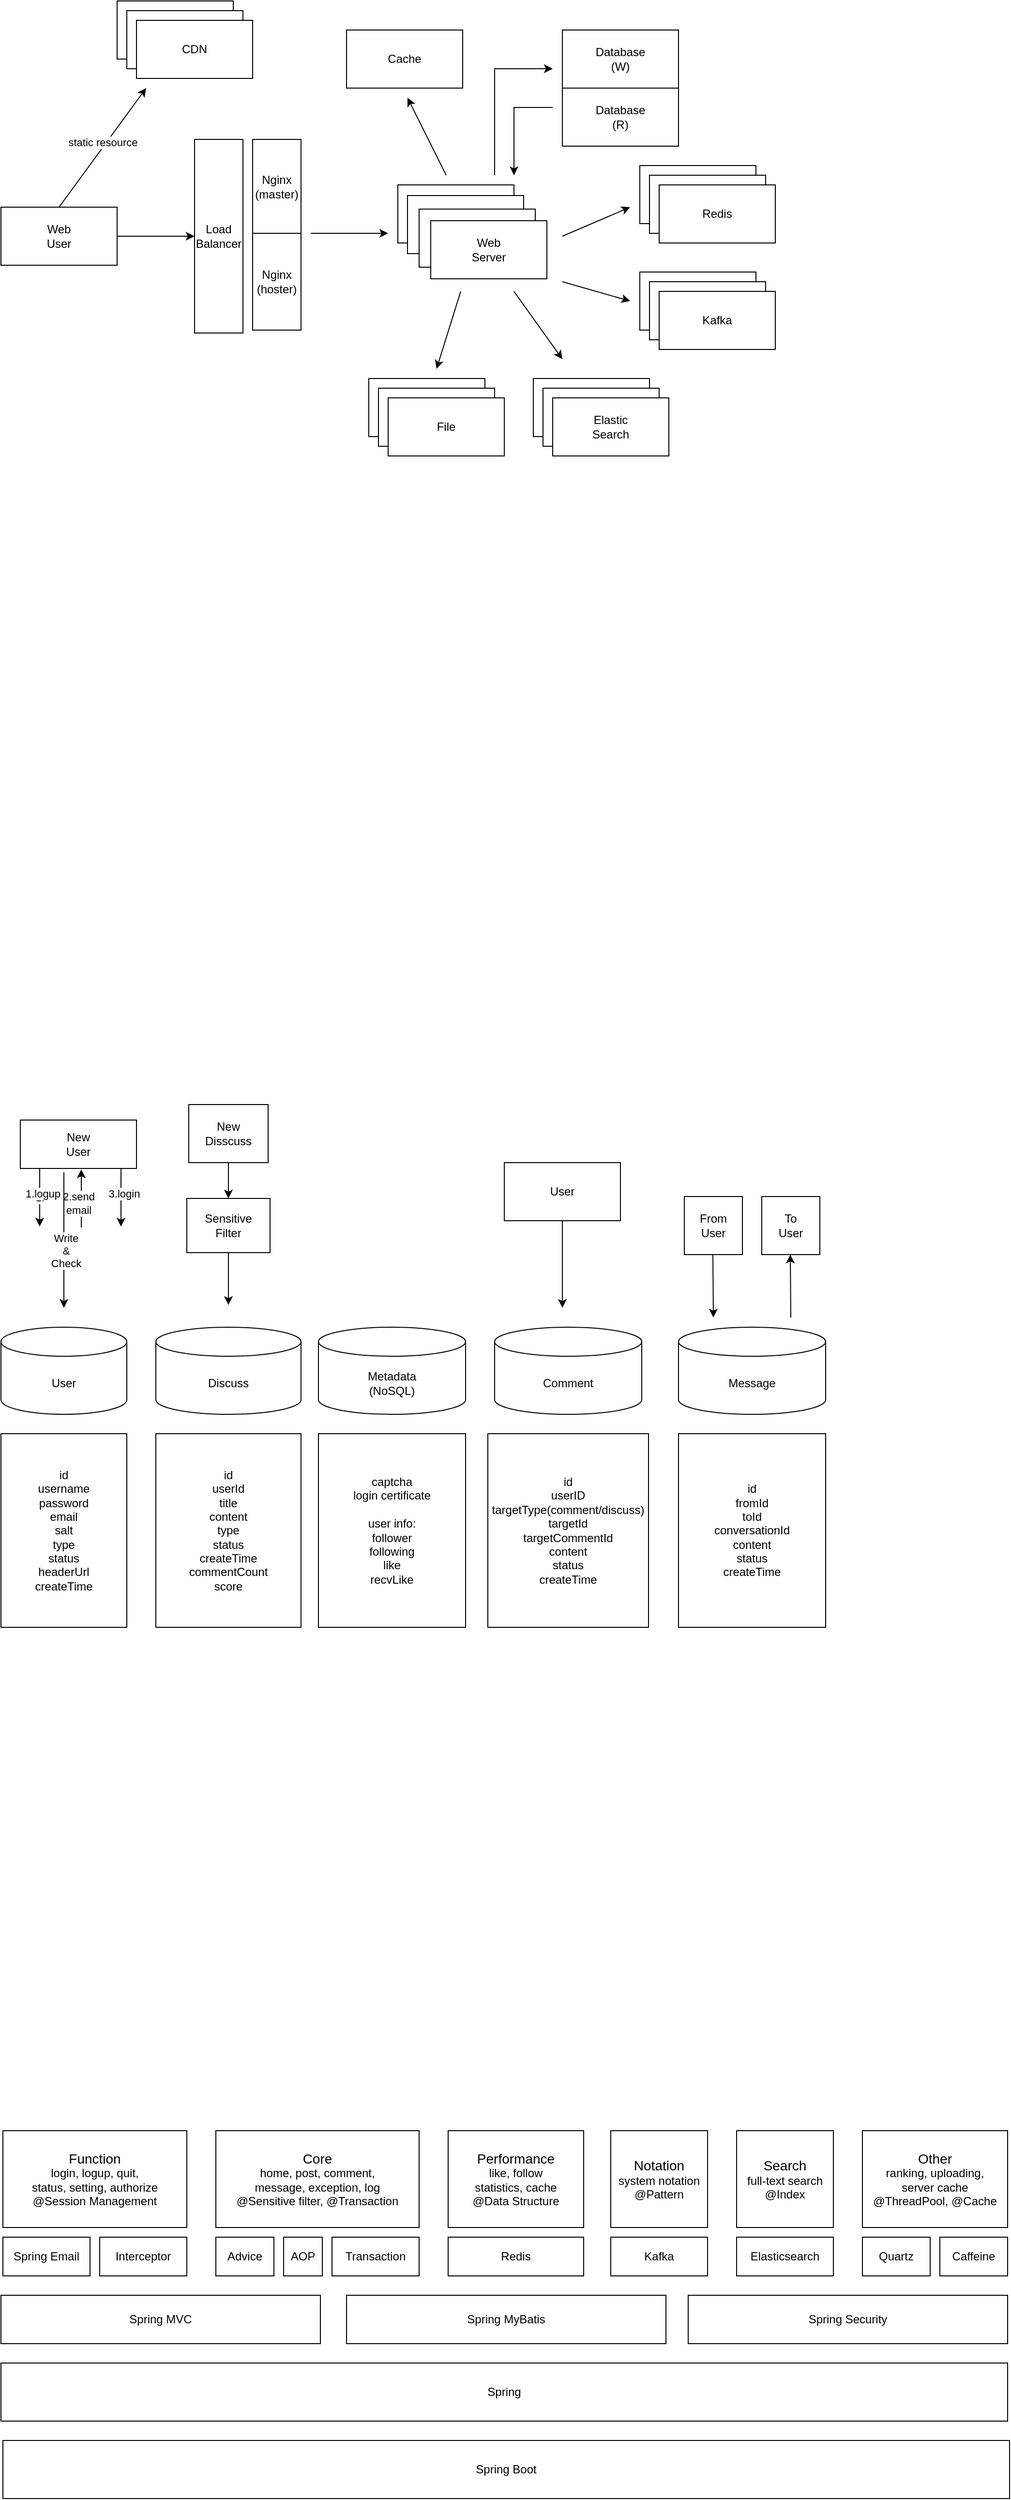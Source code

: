 <mxfile version="21.6.7" type="github">
  <diagram name="Page-1" id="dDeGqRXp0xGCJ_mann2E">
    <mxGraphModel dx="923" dy="1694" grid="1" gridSize="10" guides="1" tooltips="1" connect="1" arrows="1" fold="1" page="1" pageScale="1" pageWidth="850" pageHeight="1100" math="0" shadow="0">
      <root>
        <mxCell id="0" />
        <mxCell id="1" parent="0" />
        <mxCell id="2CZnXlwhO2XaA9rqXaDM-6" value="" style="edgeStyle=orthogonalEdgeStyle;rounded=0;orthogonalLoop=1;jettySize=auto;html=1;" edge="1" parent="1" source="2CZnXlwhO2XaA9rqXaDM-1" target="2CZnXlwhO2XaA9rqXaDM-5">
          <mxGeometry relative="1" as="geometry" />
        </mxCell>
        <mxCell id="2CZnXlwhO2XaA9rqXaDM-1" value="Web&lt;br&gt;User" style="rounded=0;whiteSpace=wrap;html=1;" vertex="1" parent="1">
          <mxGeometry x="40" y="-857" width="120" height="60" as="geometry" />
        </mxCell>
        <mxCell id="2CZnXlwhO2XaA9rqXaDM-5" value="Load&lt;br&gt;Balancer" style="whiteSpace=wrap;html=1;rounded=0;" vertex="1" parent="1">
          <mxGeometry x="240" y="-927" width="50" height="200" as="geometry" />
        </mxCell>
        <mxCell id="2CZnXlwhO2XaA9rqXaDM-9" value="" style="endArrow=classic;html=1;rounded=0;exitX=1;exitY=0.5;exitDx=0;exitDy=0;" edge="1" parent="1">
          <mxGeometry width="50" height="50" relative="1" as="geometry">
            <mxPoint x="360" y="-830" as="sourcePoint" />
            <mxPoint x="440" y="-830" as="targetPoint" />
          </mxGeometry>
        </mxCell>
        <mxCell id="2CZnXlwhO2XaA9rqXaDM-8" value="" style="rounded=0;whiteSpace=wrap;html=1;" vertex="1" parent="1">
          <mxGeometry x="450" y="-880" width="120" height="60" as="geometry" />
        </mxCell>
        <mxCell id="2CZnXlwhO2XaA9rqXaDM-12" value="User" style="shape=cylinder3;whiteSpace=wrap;html=1;boundedLbl=1;backgroundOutline=1;size=15;" vertex="1" parent="1">
          <mxGeometry x="40" y="300" width="130" height="90" as="geometry" />
        </mxCell>
        <mxCell id="2CZnXlwhO2XaA9rqXaDM-13" value="" style="rounded=0;whiteSpace=wrap;html=1;" vertex="1" parent="1">
          <mxGeometry x="460" y="-869" width="120" height="60" as="geometry" />
        </mxCell>
        <mxCell id="2CZnXlwhO2XaA9rqXaDM-14" value="Web&lt;br&gt;Server" style="rounded=0;whiteSpace=wrap;html=1;" vertex="1" parent="1">
          <mxGeometry x="472" y="-855" width="120" height="60" as="geometry" />
        </mxCell>
        <mxCell id="2CZnXlwhO2XaA9rqXaDM-15" value="Discuss" style="shape=cylinder3;whiteSpace=wrap;html=1;boundedLbl=1;backgroundOutline=1;size=15;" vertex="1" parent="1">
          <mxGeometry x="200" y="300" width="150" height="90" as="geometry" />
        </mxCell>
        <mxCell id="2CZnXlwhO2XaA9rqXaDM-16" value="Metadata&lt;br&gt;(NoSQL)" style="shape=cylinder3;whiteSpace=wrap;html=1;boundedLbl=1;backgroundOutline=1;size=15;" vertex="1" parent="1">
          <mxGeometry x="368" y="300" width="152" height="90" as="geometry" />
        </mxCell>
        <mxCell id="2CZnXlwhO2XaA9rqXaDM-18" value="Web&lt;br&gt;Server" style="rounded=0;whiteSpace=wrap;html=1;" vertex="1" parent="1">
          <mxGeometry x="484" y="-843" width="120" height="60" as="geometry" />
        </mxCell>
        <mxCell id="2CZnXlwhO2XaA9rqXaDM-19" value="id&lt;br&gt;username&lt;br&gt;password&lt;br&gt;email&lt;br&gt;salt&lt;br&gt;type&lt;br&gt;status&lt;br&gt;headerUrl&lt;br&gt;createTime" style="rounded=0;whiteSpace=wrap;html=1;" vertex="1" parent="1">
          <mxGeometry x="40" y="410" width="130" height="200" as="geometry" />
        </mxCell>
        <mxCell id="2CZnXlwhO2XaA9rqXaDM-20" value="id&lt;br&gt;userId&lt;br&gt;title&lt;br&gt;content&lt;br&gt;type&lt;br&gt;status&lt;br&gt;createTime&lt;br&gt;commentCount&lt;br&gt;score" style="rounded=0;whiteSpace=wrap;html=1;" vertex="1" parent="1">
          <mxGeometry x="200" y="410" width="150" height="200" as="geometry" />
        </mxCell>
        <mxCell id="2CZnXlwhO2XaA9rqXaDM-21" value="captcha&lt;br&gt;login certificate&lt;br&gt;&lt;br&gt;user info:&lt;br&gt;follower&lt;br&gt;following&lt;br&gt;like&lt;br&gt;recvLike" style="rounded=0;whiteSpace=wrap;html=1;" vertex="1" parent="1">
          <mxGeometry x="368" y="410" width="152" height="200" as="geometry" />
        </mxCell>
        <mxCell id="2CZnXlwhO2XaA9rqXaDM-22" value="Comment" style="shape=cylinder3;whiteSpace=wrap;html=1;boundedLbl=1;backgroundOutline=1;size=15;" vertex="1" parent="1">
          <mxGeometry x="550" y="300" width="152" height="90" as="geometry" />
        </mxCell>
        <mxCell id="2CZnXlwhO2XaA9rqXaDM-23" value="id&lt;br&gt;userID&lt;br&gt;targetType(comment/discuss)&lt;br&gt;targetId&lt;br&gt;targetCommentId&lt;br&gt;content&lt;br&gt;status&lt;br&gt;createTime" style="rounded=0;whiteSpace=wrap;html=1;" vertex="1" parent="1">
          <mxGeometry x="543" y="410" width="166" height="200" as="geometry" />
        </mxCell>
        <mxCell id="2CZnXlwhO2XaA9rqXaDM-26" value="1." style="edgeStyle=orthogonalEdgeStyle;rounded=0;orthogonalLoop=1;jettySize=auto;html=1;" edge="1" parent="1">
          <mxGeometry relative="1" as="geometry">
            <mxPoint x="80" y="136" as="sourcePoint" />
            <mxPoint x="80" y="196" as="targetPoint" />
          </mxGeometry>
        </mxCell>
        <mxCell id="2CZnXlwhO2XaA9rqXaDM-27" value="1.logup" style="edgeLabel;html=1;align=center;verticalAlign=middle;resizable=0;points=[];" vertex="1" connectable="0" parent="2CZnXlwhO2XaA9rqXaDM-26">
          <mxGeometry x="-0.15" y="3" relative="1" as="geometry">
            <mxPoint as="offset" />
          </mxGeometry>
        </mxCell>
        <mxCell id="2CZnXlwhO2XaA9rqXaDM-24" value="New&lt;br&gt;User" style="rounded=0;whiteSpace=wrap;html=1;" vertex="1" parent="1">
          <mxGeometry x="60" y="86" width="120" height="50" as="geometry" />
        </mxCell>
        <mxCell id="2CZnXlwhO2XaA9rqXaDM-28" value="" style="edgeStyle=orthogonalEdgeStyle;rounded=0;orthogonalLoop=1;jettySize=auto;html=1;" edge="1" parent="1">
          <mxGeometry relative="1" as="geometry">
            <mxPoint x="123" y="197" as="sourcePoint" />
            <mxPoint x="123" y="137" as="targetPoint" />
          </mxGeometry>
        </mxCell>
        <mxCell id="2CZnXlwhO2XaA9rqXaDM-29" value="2.send&lt;br&gt;email" style="edgeLabel;html=1;align=center;verticalAlign=middle;resizable=0;points=[];" vertex="1" connectable="0" parent="2CZnXlwhO2XaA9rqXaDM-28">
          <mxGeometry x="-0.15" y="3" relative="1" as="geometry">
            <mxPoint as="offset" />
          </mxGeometry>
        </mxCell>
        <mxCell id="2CZnXlwhO2XaA9rqXaDM-30" value="" style="edgeStyle=orthogonalEdgeStyle;rounded=0;orthogonalLoop=1;jettySize=auto;html=1;" edge="1" parent="1">
          <mxGeometry relative="1" as="geometry">
            <mxPoint x="164" y="136" as="sourcePoint" />
            <mxPoint x="164" y="196" as="targetPoint" />
            <Array as="points">
              <mxPoint x="164" y="170" />
              <mxPoint x="164" y="170" />
            </Array>
          </mxGeometry>
        </mxCell>
        <mxCell id="2CZnXlwhO2XaA9rqXaDM-31" value="3.login" style="edgeLabel;html=1;align=center;verticalAlign=middle;resizable=0;points=[];" vertex="1" connectable="0" parent="2CZnXlwhO2XaA9rqXaDM-30">
          <mxGeometry x="-0.15" y="3" relative="1" as="geometry">
            <mxPoint as="offset" />
          </mxGeometry>
        </mxCell>
        <mxCell id="2CZnXlwhO2XaA9rqXaDM-32" value="Message" style="shape=cylinder3;whiteSpace=wrap;html=1;boundedLbl=1;backgroundOutline=1;size=15;" vertex="1" parent="1">
          <mxGeometry x="740" y="300" width="152" height="90" as="geometry" />
        </mxCell>
        <mxCell id="2CZnXlwhO2XaA9rqXaDM-33" value="id&lt;br&gt;fromId&lt;br&gt;toId&lt;br&gt;conversationId&lt;br&gt;content&lt;br&gt;status&lt;br&gt;createTime" style="rounded=0;whiteSpace=wrap;html=1;" vertex="1" parent="1">
          <mxGeometry x="740" y="410" width="152" height="200" as="geometry" />
        </mxCell>
        <mxCell id="2CZnXlwhO2XaA9rqXaDM-36" value="" style="edgeStyle=orthogonalEdgeStyle;rounded=0;orthogonalLoop=1;jettySize=auto;html=1;entryX=0.5;entryY=0;entryDx=0;entryDy=0;" edge="1" parent="1" source="2CZnXlwhO2XaA9rqXaDM-34" target="2CZnXlwhO2XaA9rqXaDM-37">
          <mxGeometry relative="1" as="geometry" />
        </mxCell>
        <mxCell id="2CZnXlwhO2XaA9rqXaDM-34" value="New&lt;br&gt;Disscuss" style="rounded=0;whiteSpace=wrap;html=1;" vertex="1" parent="1">
          <mxGeometry x="234" y="70" width="82" height="60" as="geometry" />
        </mxCell>
        <mxCell id="2CZnXlwhO2XaA9rqXaDM-39" value="" style="edgeStyle=orthogonalEdgeStyle;rounded=0;orthogonalLoop=1;jettySize=auto;html=1;" edge="1" parent="1" source="2CZnXlwhO2XaA9rqXaDM-37">
          <mxGeometry relative="1" as="geometry">
            <mxPoint x="275" y="277" as="targetPoint" />
          </mxGeometry>
        </mxCell>
        <mxCell id="2CZnXlwhO2XaA9rqXaDM-37" value="Sensitive&lt;br&gt;Filter" style="whiteSpace=wrap;html=1;sketch=0;rounded=0;" vertex="1" parent="1">
          <mxGeometry x="232" y="167" width="86" height="56" as="geometry" />
        </mxCell>
        <mxCell id="2CZnXlwhO2XaA9rqXaDM-40" value="" style="endArrow=classic;html=1;rounded=0;" edge="1" parent="1">
          <mxGeometry width="50" height="50" relative="1" as="geometry">
            <mxPoint x="105" y="140" as="sourcePoint" />
            <mxPoint x="105" y="280" as="targetPoint" />
          </mxGeometry>
        </mxCell>
        <mxCell id="2CZnXlwhO2XaA9rqXaDM-41" value="Write&lt;br&gt;&amp;amp;&lt;br&gt;Check" style="edgeLabel;html=1;align=center;verticalAlign=middle;resizable=0;points=[];" vertex="1" connectable="0" parent="2CZnXlwhO2XaA9rqXaDM-40">
          <mxGeometry x="0.156" y="2" relative="1" as="geometry">
            <mxPoint as="offset" />
          </mxGeometry>
        </mxCell>
        <mxCell id="2CZnXlwhO2XaA9rqXaDM-42" value="&lt;font style=&quot;font-size: 14px;&quot;&gt;Function&lt;/font&gt;&lt;br&gt;login, logup, quit,&lt;br&gt;status, setting, authorize&lt;br&gt;@Session Management" style="rounded=0;whiteSpace=wrap;html=1;" vertex="1" parent="1">
          <mxGeometry x="42" y="1130" width="190" height="100" as="geometry" />
        </mxCell>
        <mxCell id="2CZnXlwhO2XaA9rqXaDM-43" value="&lt;font style=&quot;font-size: 14px;&quot;&gt;Core&lt;/font&gt;&lt;br&gt;home, post, comment,&lt;br&gt;message, exception, log&lt;br&gt;@Sensitive filter, @Transaction" style="rounded=0;whiteSpace=wrap;html=1;" vertex="1" parent="1">
          <mxGeometry x="262" y="1130" width="210" height="100" as="geometry" />
        </mxCell>
        <mxCell id="2CZnXlwhO2XaA9rqXaDM-44" value="&lt;span style=&quot;font-size: 14px;&quot;&gt;Performance&lt;/span&gt;&lt;br&gt;like, follow&lt;br&gt;statistics, cache&lt;br&gt;@Data Structure" style="rounded=0;whiteSpace=wrap;html=1;" vertex="1" parent="1">
          <mxGeometry x="502" y="1130" width="140" height="100" as="geometry" />
        </mxCell>
        <mxCell id="2CZnXlwhO2XaA9rqXaDM-45" value="&lt;span style=&quot;font-size: 14px;&quot;&gt;Notation&lt;/span&gt;&lt;br&gt;system notation&lt;br&gt;@Pattern" style="rounded=0;whiteSpace=wrap;html=1;" vertex="1" parent="1">
          <mxGeometry x="670" y="1130" width="100" height="100" as="geometry" />
        </mxCell>
        <mxCell id="2CZnXlwhO2XaA9rqXaDM-46" value="&lt;span style=&quot;font-size: 14px;&quot;&gt;Search&lt;br&gt;&lt;/span&gt;full-text search&lt;br&gt;@Index" style="rounded=0;whiteSpace=wrap;html=1;" vertex="1" parent="1">
          <mxGeometry x="800" y="1130" width="100" height="100" as="geometry" />
        </mxCell>
        <mxCell id="2CZnXlwhO2XaA9rqXaDM-48" value="&lt;span style=&quot;font-size: 14px;&quot;&gt;Other&lt;br&gt;&lt;/span&gt;ranking, uploading,&lt;br&gt;server cache&lt;br&gt;@ThreadPool, @Cache" style="rounded=0;whiteSpace=wrap;html=1;" vertex="1" parent="1">
          <mxGeometry x="930" y="1130" width="150" height="100" as="geometry" />
        </mxCell>
        <mxCell id="2CZnXlwhO2XaA9rqXaDM-49" value="Spring Email" style="rounded=0;whiteSpace=wrap;html=1;" vertex="1" parent="1">
          <mxGeometry x="42" y="1240" width="90" height="40" as="geometry" />
        </mxCell>
        <mxCell id="2CZnXlwhO2XaA9rqXaDM-50" value="Interceptor" style="rounded=0;whiteSpace=wrap;html=1;" vertex="1" parent="1">
          <mxGeometry x="142" y="1240" width="90" height="40" as="geometry" />
        </mxCell>
        <mxCell id="2CZnXlwhO2XaA9rqXaDM-51" value="Advice" style="rounded=0;whiteSpace=wrap;html=1;" vertex="1" parent="1">
          <mxGeometry x="262" y="1240" width="60" height="40" as="geometry" />
        </mxCell>
        <mxCell id="2CZnXlwhO2XaA9rqXaDM-52" value="Transaction" style="rounded=0;whiteSpace=wrap;html=1;" vertex="1" parent="1">
          <mxGeometry x="382" y="1240" width="90" height="40" as="geometry" />
        </mxCell>
        <mxCell id="2CZnXlwhO2XaA9rqXaDM-53" value="AOP" style="rounded=0;whiteSpace=wrap;html=1;" vertex="1" parent="1">
          <mxGeometry x="332" y="1240" width="40" height="40" as="geometry" />
        </mxCell>
        <mxCell id="2CZnXlwhO2XaA9rqXaDM-54" value="Redis" style="rounded=0;whiteSpace=wrap;html=1;" vertex="1" parent="1">
          <mxGeometry x="502" y="1240" width="140" height="40" as="geometry" />
        </mxCell>
        <mxCell id="2CZnXlwhO2XaA9rqXaDM-55" value="Kafka" style="rounded=0;whiteSpace=wrap;html=1;" vertex="1" parent="1">
          <mxGeometry x="670" y="1240" width="100" height="40" as="geometry" />
        </mxCell>
        <mxCell id="2CZnXlwhO2XaA9rqXaDM-56" value="Elasticsearch" style="rounded=0;whiteSpace=wrap;html=1;" vertex="1" parent="1">
          <mxGeometry x="800" y="1240" width="100" height="40" as="geometry" />
        </mxCell>
        <mxCell id="2CZnXlwhO2XaA9rqXaDM-57" value="Quartz" style="rounded=0;whiteSpace=wrap;html=1;" vertex="1" parent="1">
          <mxGeometry x="930" y="1240" width="70" height="40" as="geometry" />
        </mxCell>
        <mxCell id="2CZnXlwhO2XaA9rqXaDM-58" value="Caffeine" style="rounded=0;whiteSpace=wrap;html=1;" vertex="1" parent="1">
          <mxGeometry x="1010" y="1240" width="70" height="40" as="geometry" />
        </mxCell>
        <mxCell id="2CZnXlwhO2XaA9rqXaDM-59" value="Spring MVC" style="rounded=0;whiteSpace=wrap;html=1;" vertex="1" parent="1">
          <mxGeometry x="40" y="1300" width="330" height="50" as="geometry" />
        </mxCell>
        <mxCell id="2CZnXlwhO2XaA9rqXaDM-62" value="Spring Security" style="rounded=0;whiteSpace=wrap;html=1;" vertex="1" parent="1">
          <mxGeometry x="750" y="1300" width="330" height="50" as="geometry" />
        </mxCell>
        <mxCell id="2CZnXlwhO2XaA9rqXaDM-63" value="Spring MyBatis" style="rounded=0;whiteSpace=wrap;html=1;" vertex="1" parent="1">
          <mxGeometry x="397" y="1300" width="330" height="50" as="geometry" />
        </mxCell>
        <mxCell id="2CZnXlwhO2XaA9rqXaDM-65" value="Spring" style="rounded=0;whiteSpace=wrap;html=1;" vertex="1" parent="1">
          <mxGeometry x="40" y="1370" width="1040" height="60" as="geometry" />
        </mxCell>
        <mxCell id="2CZnXlwhO2XaA9rqXaDM-66" value="Spring Boot" style="rounded=0;whiteSpace=wrap;html=1;" vertex="1" parent="1">
          <mxGeometry x="42" y="1450" width="1040" height="60" as="geometry" />
        </mxCell>
        <mxCell id="2CZnXlwhO2XaA9rqXaDM-67" value="CDN" style="rounded=0;whiteSpace=wrap;html=1;" vertex="1" parent="1">
          <mxGeometry x="160" y="-1070" width="120" height="60" as="geometry" />
        </mxCell>
        <mxCell id="2CZnXlwhO2XaA9rqXaDM-68" value="" style="endArrow=classic;html=1;rounded=0;" edge="1" parent="1">
          <mxGeometry width="50" height="50" relative="1" as="geometry">
            <mxPoint x="100" y="-857" as="sourcePoint" />
            <mxPoint x="190" y="-980" as="targetPoint" />
          </mxGeometry>
        </mxCell>
        <mxCell id="2CZnXlwhO2XaA9rqXaDM-74" value="static resource" style="edgeLabel;html=1;align=center;verticalAlign=middle;resizable=0;points=[];" vertex="1" connectable="0" parent="2CZnXlwhO2XaA9rqXaDM-68">
          <mxGeometry x="0.064" y="4" relative="1" as="geometry">
            <mxPoint as="offset" />
          </mxGeometry>
        </mxCell>
        <mxCell id="2CZnXlwhO2XaA9rqXaDM-70" value="Nginx&lt;br&gt;(master)" style="whiteSpace=wrap;html=1;rounded=0;" vertex="1" parent="1">
          <mxGeometry x="300" y="-927" width="50" height="97" as="geometry" />
        </mxCell>
        <mxCell id="2CZnXlwhO2XaA9rqXaDM-71" value="Nginx&lt;br&gt;(hoster)" style="whiteSpace=wrap;html=1;rounded=0;" vertex="1" parent="1">
          <mxGeometry x="300" y="-830" width="50" height="100" as="geometry" />
        </mxCell>
        <mxCell id="2CZnXlwhO2XaA9rqXaDM-72" value="CDN" style="rounded=0;whiteSpace=wrap;html=1;" vertex="1" parent="1">
          <mxGeometry x="170" y="-1060" width="120" height="60" as="geometry" />
        </mxCell>
        <mxCell id="2CZnXlwhO2XaA9rqXaDM-73" value="CDN" style="rounded=0;whiteSpace=wrap;html=1;" vertex="1" parent="1">
          <mxGeometry x="180" y="-1050" width="120" height="60" as="geometry" />
        </mxCell>
        <mxCell id="2CZnXlwhO2XaA9rqXaDM-75" value="" style="endArrow=classic;html=1;rounded=0;" edge="1" parent="1">
          <mxGeometry width="50" height="50" relative="1" as="geometry">
            <mxPoint x="500" y="-890" as="sourcePoint" />
            <mxPoint x="460" y="-970" as="targetPoint" />
          </mxGeometry>
        </mxCell>
        <mxCell id="2CZnXlwhO2XaA9rqXaDM-76" value="Cache" style="rounded=0;whiteSpace=wrap;html=1;" vertex="1" parent="1">
          <mxGeometry x="397" y="-1040" width="120" height="60" as="geometry" />
        </mxCell>
        <mxCell id="2CZnXlwhO2XaA9rqXaDM-77" value="" style="endArrow=classic;html=1;rounded=0;" edge="1" parent="1">
          <mxGeometry width="50" height="50" relative="1" as="geometry">
            <mxPoint x="550" y="-890" as="sourcePoint" />
            <mxPoint x="610" y="-1000" as="targetPoint" />
            <Array as="points">
              <mxPoint x="550" y="-1000" />
            </Array>
          </mxGeometry>
        </mxCell>
        <mxCell id="2CZnXlwhO2XaA9rqXaDM-78" value="Database&lt;br&gt;(R)" style="rounded=0;whiteSpace=wrap;html=1;" vertex="1" parent="1">
          <mxGeometry x="620" y="-980" width="120" height="60" as="geometry" />
        </mxCell>
        <mxCell id="2CZnXlwhO2XaA9rqXaDM-80" value="Database&lt;br&gt;(W)" style="rounded=0;whiteSpace=wrap;html=1;" vertex="1" parent="1">
          <mxGeometry x="620" y="-1040" width="120" height="60" as="geometry" />
        </mxCell>
        <mxCell id="2CZnXlwhO2XaA9rqXaDM-81" value="" style="endArrow=classic;html=1;rounded=0;" edge="1" parent="1">
          <mxGeometry width="50" height="50" relative="1" as="geometry">
            <mxPoint x="610" y="-960" as="sourcePoint" />
            <mxPoint x="570" y="-890" as="targetPoint" />
            <Array as="points">
              <mxPoint x="570" y="-960" />
            </Array>
          </mxGeometry>
        </mxCell>
        <mxCell id="2CZnXlwhO2XaA9rqXaDM-82" value="" style="endArrow=classic;html=1;rounded=0;" edge="1" parent="1">
          <mxGeometry width="50" height="50" relative="1" as="geometry">
            <mxPoint x="620" y="-827" as="sourcePoint" />
            <mxPoint x="690" y="-857" as="targetPoint" />
          </mxGeometry>
        </mxCell>
        <mxCell id="2CZnXlwhO2XaA9rqXaDM-83" value="" style="rounded=0;whiteSpace=wrap;html=1;" vertex="1" parent="1">
          <mxGeometry x="700" y="-900" width="120" height="60" as="geometry" />
        </mxCell>
        <mxCell id="2CZnXlwhO2XaA9rqXaDM-84" value="" style="rounded=0;whiteSpace=wrap;html=1;" vertex="1" parent="1">
          <mxGeometry x="710" y="-890" width="120" height="60" as="geometry" />
        </mxCell>
        <mxCell id="2CZnXlwhO2XaA9rqXaDM-85" value="Redis" style="rounded=0;whiteSpace=wrap;html=1;" vertex="1" parent="1">
          <mxGeometry x="720" y="-880" width="120" height="60" as="geometry" />
        </mxCell>
        <mxCell id="2CZnXlwhO2XaA9rqXaDM-86" value="" style="endArrow=classic;html=1;rounded=0;" edge="1" parent="1">
          <mxGeometry width="50" height="50" relative="1" as="geometry">
            <mxPoint x="620" y="-780" as="sourcePoint" />
            <mxPoint x="690" y="-760" as="targetPoint" />
          </mxGeometry>
        </mxCell>
        <mxCell id="2CZnXlwhO2XaA9rqXaDM-93" value="" style="rounded=0;whiteSpace=wrap;html=1;" vertex="1" parent="1">
          <mxGeometry x="700" y="-790" width="120" height="60" as="geometry" />
        </mxCell>
        <mxCell id="2CZnXlwhO2XaA9rqXaDM-97" value="" style="rounded=0;whiteSpace=wrap;html=1;" vertex="1" parent="1">
          <mxGeometry x="710" y="-780" width="120" height="60" as="geometry" />
        </mxCell>
        <mxCell id="2CZnXlwhO2XaA9rqXaDM-98" value="Kafka" style="rounded=0;whiteSpace=wrap;html=1;" vertex="1" parent="1">
          <mxGeometry x="720" y="-770" width="120" height="60" as="geometry" />
        </mxCell>
        <mxCell id="2CZnXlwhO2XaA9rqXaDM-99" value="" style="endArrow=classic;html=1;rounded=0;" edge="1" parent="1">
          <mxGeometry width="50" height="50" relative="1" as="geometry">
            <mxPoint x="570" y="-770" as="sourcePoint" />
            <mxPoint x="620" y="-700" as="targetPoint" />
          </mxGeometry>
        </mxCell>
        <mxCell id="2CZnXlwhO2XaA9rqXaDM-100" value="" style="rounded=0;whiteSpace=wrap;html=1;" vertex="1" parent="1">
          <mxGeometry x="590" y="-680" width="120" height="60" as="geometry" />
        </mxCell>
        <mxCell id="2CZnXlwhO2XaA9rqXaDM-101" value="" style="rounded=0;whiteSpace=wrap;html=1;" vertex="1" parent="1">
          <mxGeometry x="600" y="-670" width="120" height="60" as="geometry" />
        </mxCell>
        <mxCell id="2CZnXlwhO2XaA9rqXaDM-102" value="Elastic&lt;br&gt;Search" style="rounded=0;whiteSpace=wrap;html=1;" vertex="1" parent="1">
          <mxGeometry x="610" y="-660" width="120" height="60" as="geometry" />
        </mxCell>
        <mxCell id="2CZnXlwhO2XaA9rqXaDM-103" value="" style="endArrow=classic;html=1;rounded=0;" edge="1" parent="1">
          <mxGeometry width="50" height="50" relative="1" as="geometry">
            <mxPoint x="515" y="-770" as="sourcePoint" />
            <mxPoint x="490" y="-690" as="targetPoint" />
          </mxGeometry>
        </mxCell>
        <mxCell id="2CZnXlwhO2XaA9rqXaDM-104" value="" style="rounded=0;whiteSpace=wrap;html=1;" vertex="1" parent="1">
          <mxGeometry x="420" y="-680" width="120" height="60" as="geometry" />
        </mxCell>
        <mxCell id="2CZnXlwhO2XaA9rqXaDM-105" value="" style="rounded=0;whiteSpace=wrap;html=1;" vertex="1" parent="1">
          <mxGeometry x="430" y="-670" width="120" height="60" as="geometry" />
        </mxCell>
        <mxCell id="2CZnXlwhO2XaA9rqXaDM-106" value="File" style="rounded=0;whiteSpace=wrap;html=1;" vertex="1" parent="1">
          <mxGeometry x="440" y="-660" width="120" height="60" as="geometry" />
        </mxCell>
        <mxCell id="2CZnXlwhO2XaA9rqXaDM-109" value="From&lt;br&gt;User" style="rounded=0;whiteSpace=wrap;html=1;" vertex="1" parent="1">
          <mxGeometry x="746" y="165" width="60" height="60" as="geometry" />
        </mxCell>
        <mxCell id="2CZnXlwhO2XaA9rqXaDM-110" value="To&lt;br&gt;User" style="rounded=0;whiteSpace=wrap;html=1;" vertex="1" parent="1">
          <mxGeometry x="826" y="165" width="60" height="60" as="geometry" />
        </mxCell>
        <mxCell id="2CZnXlwhO2XaA9rqXaDM-111" value="" style="endArrow=classic;html=1;rounded=0;" edge="1" parent="1">
          <mxGeometry width="50" height="50" relative="1" as="geometry">
            <mxPoint x="775.5" y="225" as="sourcePoint" />
            <mxPoint x="776" y="290" as="targetPoint" />
          </mxGeometry>
        </mxCell>
        <mxCell id="2CZnXlwhO2XaA9rqXaDM-112" value="" style="endArrow=classic;html=1;rounded=0;" edge="1" parent="1">
          <mxGeometry width="50" height="50" relative="1" as="geometry">
            <mxPoint x="856" y="290" as="sourcePoint" />
            <mxPoint x="855.5" y="225" as="targetPoint" />
          </mxGeometry>
        </mxCell>
        <mxCell id="2CZnXlwhO2XaA9rqXaDM-113" value="User" style="rounded=0;whiteSpace=wrap;html=1;" vertex="1" parent="1">
          <mxGeometry x="560" y="130" width="120" height="60" as="geometry" />
        </mxCell>
        <mxCell id="2CZnXlwhO2XaA9rqXaDM-114" value="" style="endArrow=classic;html=1;rounded=0;" edge="1" parent="1">
          <mxGeometry width="50" height="50" relative="1" as="geometry">
            <mxPoint x="620" y="190" as="sourcePoint" />
            <mxPoint x="620" y="280" as="targetPoint" />
          </mxGeometry>
        </mxCell>
      </root>
    </mxGraphModel>
  </diagram>
</mxfile>
